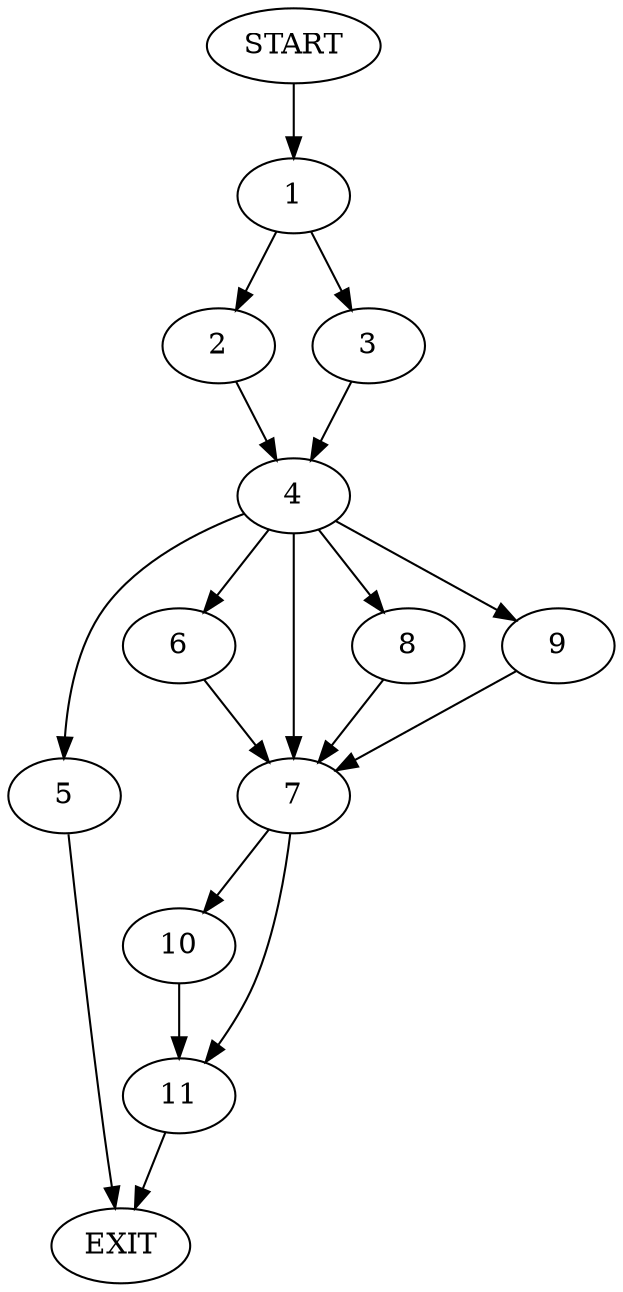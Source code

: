 digraph {
0 [label="START"]
12 [label="EXIT"]
0 -> 1
1 -> 2
1 -> 3
2 -> 4
3 -> 4
4 -> 5
4 -> 6
4 -> 7
4 -> 8
4 -> 9
9 -> 7
5 -> 12
6 -> 7
7 -> 10
7 -> 11
8 -> 7
10 -> 11
11 -> 12
}
